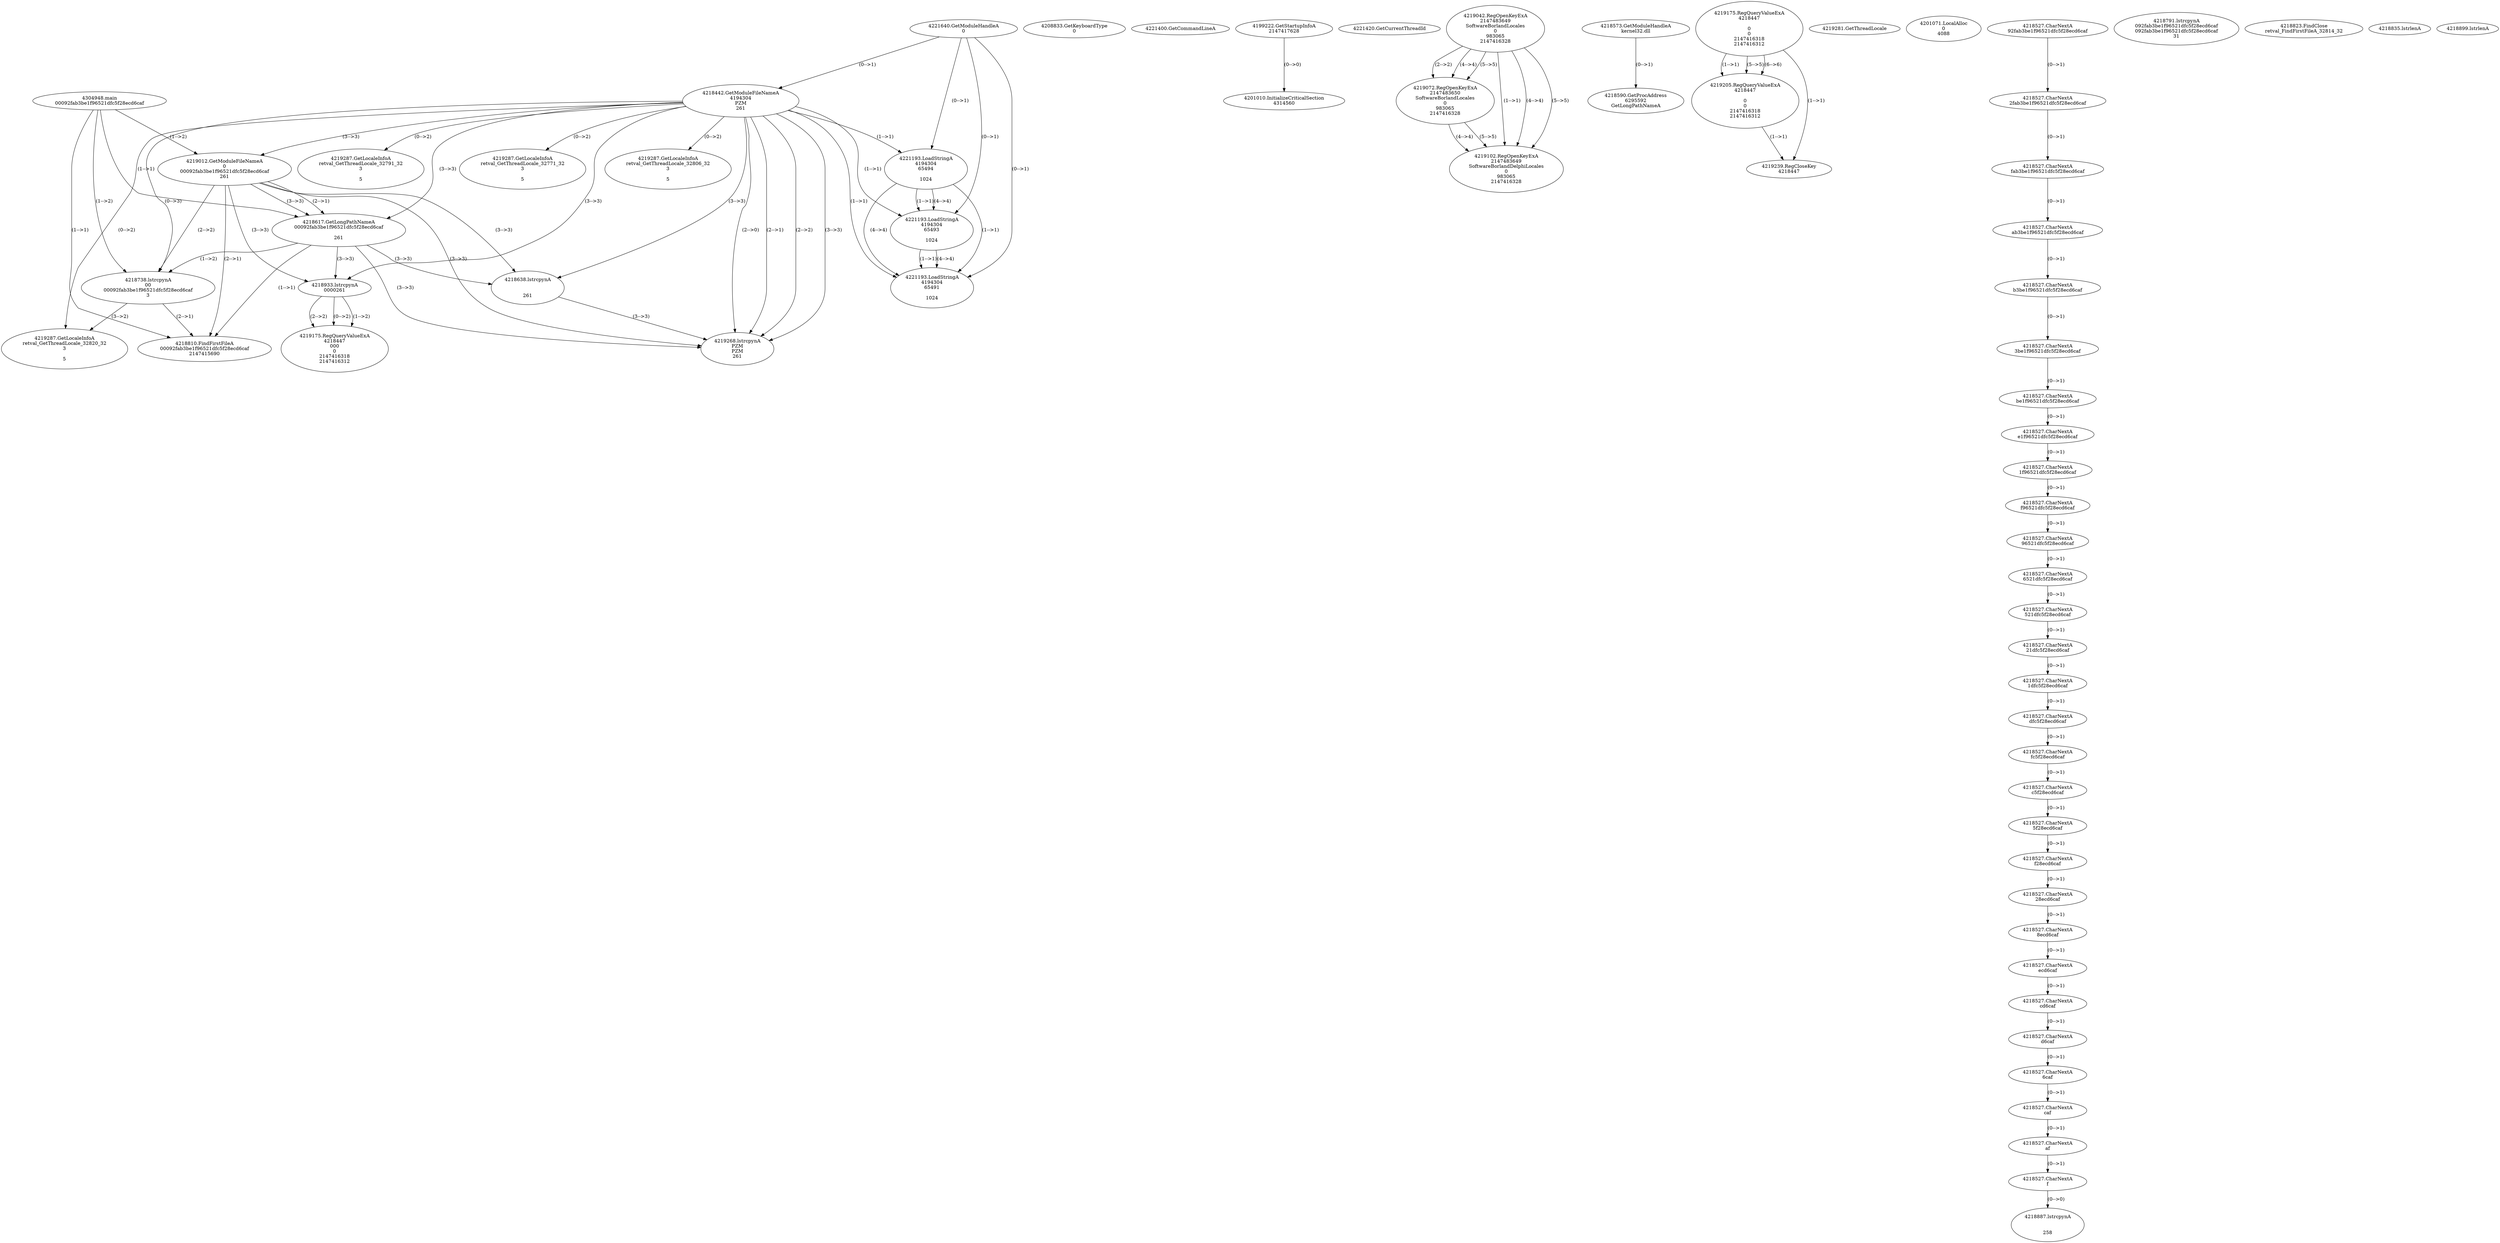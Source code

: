 // Global SCDG with merge call
digraph {
	0 [label="4304948.main
00092fab3be1f96521dfc5f28ecd6caf"]
	1 [label="4221640.GetModuleHandleA
0"]
	2 [label="4208833.GetKeyboardType
0"]
	3 [label="4221400.GetCommandLineA
"]
	4 [label="4199222.GetStartupInfoA
2147417628"]
	5 [label="4221420.GetCurrentThreadId
"]
	6 [label="4218442.GetModuleFileNameA
4194304
PZM
261"]
	1 -> 6 [label="(0-->1)"]
	7 [label="4219012.GetModuleFileNameA
0
00092fab3be1f96521dfc5f28ecd6caf
261"]
	0 -> 7 [label="(1-->2)"]
	6 -> 7 [label="(3-->3)"]
	8 [label="4219042.RegOpenKeyExA
2147483649
Software\Borland\Locales
0
983065
2147416328"]
	9 [label="4218573.GetModuleHandleA
kernel32.dll"]
	10 [label="4218590.GetProcAddress
6295592
GetLongPathNameA"]
	9 -> 10 [label="(0-->1)"]
	11 [label="4218617.GetLongPathNameA
00092fab3be1f96521dfc5f28ecd6caf

261"]
	0 -> 11 [label="(1-->1)"]
	7 -> 11 [label="(2-->1)"]
	6 -> 11 [label="(3-->3)"]
	7 -> 11 [label="(3-->3)"]
	12 [label="4218638.lstrcpynA


261"]
	6 -> 12 [label="(3-->3)"]
	7 -> 12 [label="(3-->3)"]
	11 -> 12 [label="(3-->3)"]
	13 [label="4219175.RegQueryValueExA
4218447

0
0
2147416318
2147416312"]
	14 [label="4219205.RegQueryValueExA
4218447

0
0
2147416318
2147416312"]
	13 -> 14 [label="(1-->1)"]
	13 -> 14 [label="(5-->5)"]
	13 -> 14 [label="(6-->6)"]
	15 [label="4219239.RegCloseKey
4218447"]
	13 -> 15 [label="(1-->1)"]
	14 -> 15 [label="(1-->1)"]
	16 [label="4219268.lstrcpynA
PZM
PZM
261"]
	6 -> 16 [label="(2-->1)"]
	6 -> 16 [label="(2-->2)"]
	6 -> 16 [label="(3-->3)"]
	7 -> 16 [label="(3-->3)"]
	11 -> 16 [label="(3-->3)"]
	12 -> 16 [label="(3-->3)"]
	6 -> 16 [label="(2-->0)"]
	17 [label="4219281.GetThreadLocale
"]
	18 [label="4219287.GetLocaleInfoA
retval_GetThreadLocale_32791_32
3

5"]
	6 -> 18 [label="(0-->2)"]
	19 [label="4221193.LoadStringA
4194304
65494

1024"]
	1 -> 19 [label="(0-->1)"]
	6 -> 19 [label="(1-->1)"]
	20 [label="4201010.InitializeCriticalSection
4314560"]
	4 -> 20 [label="(0-->0)"]
	21 [label="4201071.LocalAlloc
0
4088"]
	22 [label="4219072.RegOpenKeyExA
2147483650
Software\Borland\Locales
0
983065
2147416328"]
	8 -> 22 [label="(2-->2)"]
	8 -> 22 [label="(4-->4)"]
	8 -> 22 [label="(5-->5)"]
	23 [label="4219102.RegOpenKeyExA
2147483649
Software\Borland\Delphi\Locales
0
983065
2147416328"]
	8 -> 23 [label="(1-->1)"]
	8 -> 23 [label="(4-->4)"]
	22 -> 23 [label="(4-->4)"]
	8 -> 23 [label="(5-->5)"]
	22 -> 23 [label="(5-->5)"]
	24 [label="4219287.GetLocaleInfoA
retval_GetThreadLocale_32771_32
3

5"]
	6 -> 24 [label="(0-->2)"]
	25 [label="4219287.GetLocaleInfoA
retval_GetThreadLocale_32806_32
3

5"]
	6 -> 25 [label="(0-->2)"]
	26 [label="4221193.LoadStringA
4194304
65493

1024"]
	1 -> 26 [label="(0-->1)"]
	6 -> 26 [label="(1-->1)"]
	19 -> 26 [label="(1-->1)"]
	19 -> 26 [label="(4-->4)"]
	27 [label="4221193.LoadStringA
4194304
65491

1024"]
	1 -> 27 [label="(0-->1)"]
	6 -> 27 [label="(1-->1)"]
	19 -> 27 [label="(1-->1)"]
	26 -> 27 [label="(1-->1)"]
	19 -> 27 [label="(4-->4)"]
	26 -> 27 [label="(4-->4)"]
	28 [label="4218738.lstrcpynA
00
00092fab3be1f96521dfc5f28ecd6caf
3"]
	0 -> 28 [label="(1-->2)"]
	7 -> 28 [label="(2-->2)"]
	11 -> 28 [label="(1-->2)"]
	6 -> 28 [label="(0-->3)"]
	29 [label="4218527.CharNextA
92fab3be1f96521dfc5f28ecd6caf"]
	30 [label="4218527.CharNextA
2fab3be1f96521dfc5f28ecd6caf"]
	29 -> 30 [label="(0-->1)"]
	31 [label="4218527.CharNextA
fab3be1f96521dfc5f28ecd6caf"]
	30 -> 31 [label="(0-->1)"]
	32 [label="4218527.CharNextA
ab3be1f96521dfc5f28ecd6caf"]
	31 -> 32 [label="(0-->1)"]
	33 [label="4218527.CharNextA
b3be1f96521dfc5f28ecd6caf"]
	32 -> 33 [label="(0-->1)"]
	34 [label="4218527.CharNextA
3be1f96521dfc5f28ecd6caf"]
	33 -> 34 [label="(0-->1)"]
	35 [label="4218527.CharNextA
be1f96521dfc5f28ecd6caf"]
	34 -> 35 [label="(0-->1)"]
	36 [label="4218527.CharNextA
e1f96521dfc5f28ecd6caf"]
	35 -> 36 [label="(0-->1)"]
	37 [label="4218527.CharNextA
1f96521dfc5f28ecd6caf"]
	36 -> 37 [label="(0-->1)"]
	38 [label="4218527.CharNextA
f96521dfc5f28ecd6caf"]
	37 -> 38 [label="(0-->1)"]
	39 [label="4218527.CharNextA
96521dfc5f28ecd6caf"]
	38 -> 39 [label="(0-->1)"]
	40 [label="4218527.CharNextA
6521dfc5f28ecd6caf"]
	39 -> 40 [label="(0-->1)"]
	41 [label="4218527.CharNextA
521dfc5f28ecd6caf"]
	40 -> 41 [label="(0-->1)"]
	42 [label="4218527.CharNextA
21dfc5f28ecd6caf"]
	41 -> 42 [label="(0-->1)"]
	43 [label="4218527.CharNextA
1dfc5f28ecd6caf"]
	42 -> 43 [label="(0-->1)"]
	44 [label="4218527.CharNextA
dfc5f28ecd6caf"]
	43 -> 44 [label="(0-->1)"]
	45 [label="4218527.CharNextA
fc5f28ecd6caf"]
	44 -> 45 [label="(0-->1)"]
	46 [label="4218527.CharNextA
c5f28ecd6caf"]
	45 -> 46 [label="(0-->1)"]
	47 [label="4218527.CharNextA
5f28ecd6caf"]
	46 -> 47 [label="(0-->1)"]
	48 [label="4218527.CharNextA
f28ecd6caf"]
	47 -> 48 [label="(0-->1)"]
	49 [label="4218527.CharNextA
28ecd6caf"]
	48 -> 49 [label="(0-->1)"]
	50 [label="4218527.CharNextA
8ecd6caf"]
	49 -> 50 [label="(0-->1)"]
	51 [label="4218527.CharNextA
ecd6caf"]
	50 -> 51 [label="(0-->1)"]
	52 [label="4218527.CharNextA
cd6caf"]
	51 -> 52 [label="(0-->1)"]
	53 [label="4218527.CharNextA
d6caf"]
	52 -> 53 [label="(0-->1)"]
	54 [label="4218527.CharNextA
6caf"]
	53 -> 54 [label="(0-->1)"]
	55 [label="4218527.CharNextA
caf"]
	54 -> 55 [label="(0-->1)"]
	56 [label="4218527.CharNextA
af"]
	55 -> 56 [label="(0-->1)"]
	57 [label="4218527.CharNextA
f"]
	56 -> 57 [label="(0-->1)"]
	58 [label="4218791.lstrcpynA
092fab3be1f96521dfc5f28ecd6caf
092fab3be1f96521dfc5f28ecd6caf
31"]
	59 [label="4218810.FindFirstFileA
00092fab3be1f96521dfc5f28ecd6caf
2147415690"]
	0 -> 59 [label="(1-->1)"]
	7 -> 59 [label="(2-->1)"]
	11 -> 59 [label="(1-->1)"]
	28 -> 59 [label="(2-->1)"]
	60 [label="4218823.FindClose
retval_FindFirstFileA_32814_32"]
	61 [label="4218835.lstrlenA
"]
	62 [label="4218887.lstrcpynA


258"]
	57 -> 62 [label="(0-->0)"]
	63 [label="4218899.lstrlenA
"]
	64 [label="4218933.lstrcpynA
00\
00\
261"]
	6 -> 64 [label="(3-->3)"]
	7 -> 64 [label="(3-->3)"]
	11 -> 64 [label="(3-->3)"]
	65 [label="4219175.RegQueryValueExA
4218447
00\
0
0
2147416318
2147416312"]
	64 -> 65 [label="(1-->2)"]
	64 -> 65 [label="(2-->2)"]
	64 -> 65 [label="(0-->2)"]
	66 [label="4219287.GetLocaleInfoA
retval_GetThreadLocale_32820_32
3

5"]
	6 -> 66 [label="(0-->2)"]
	28 -> 66 [label="(3-->2)"]
}
